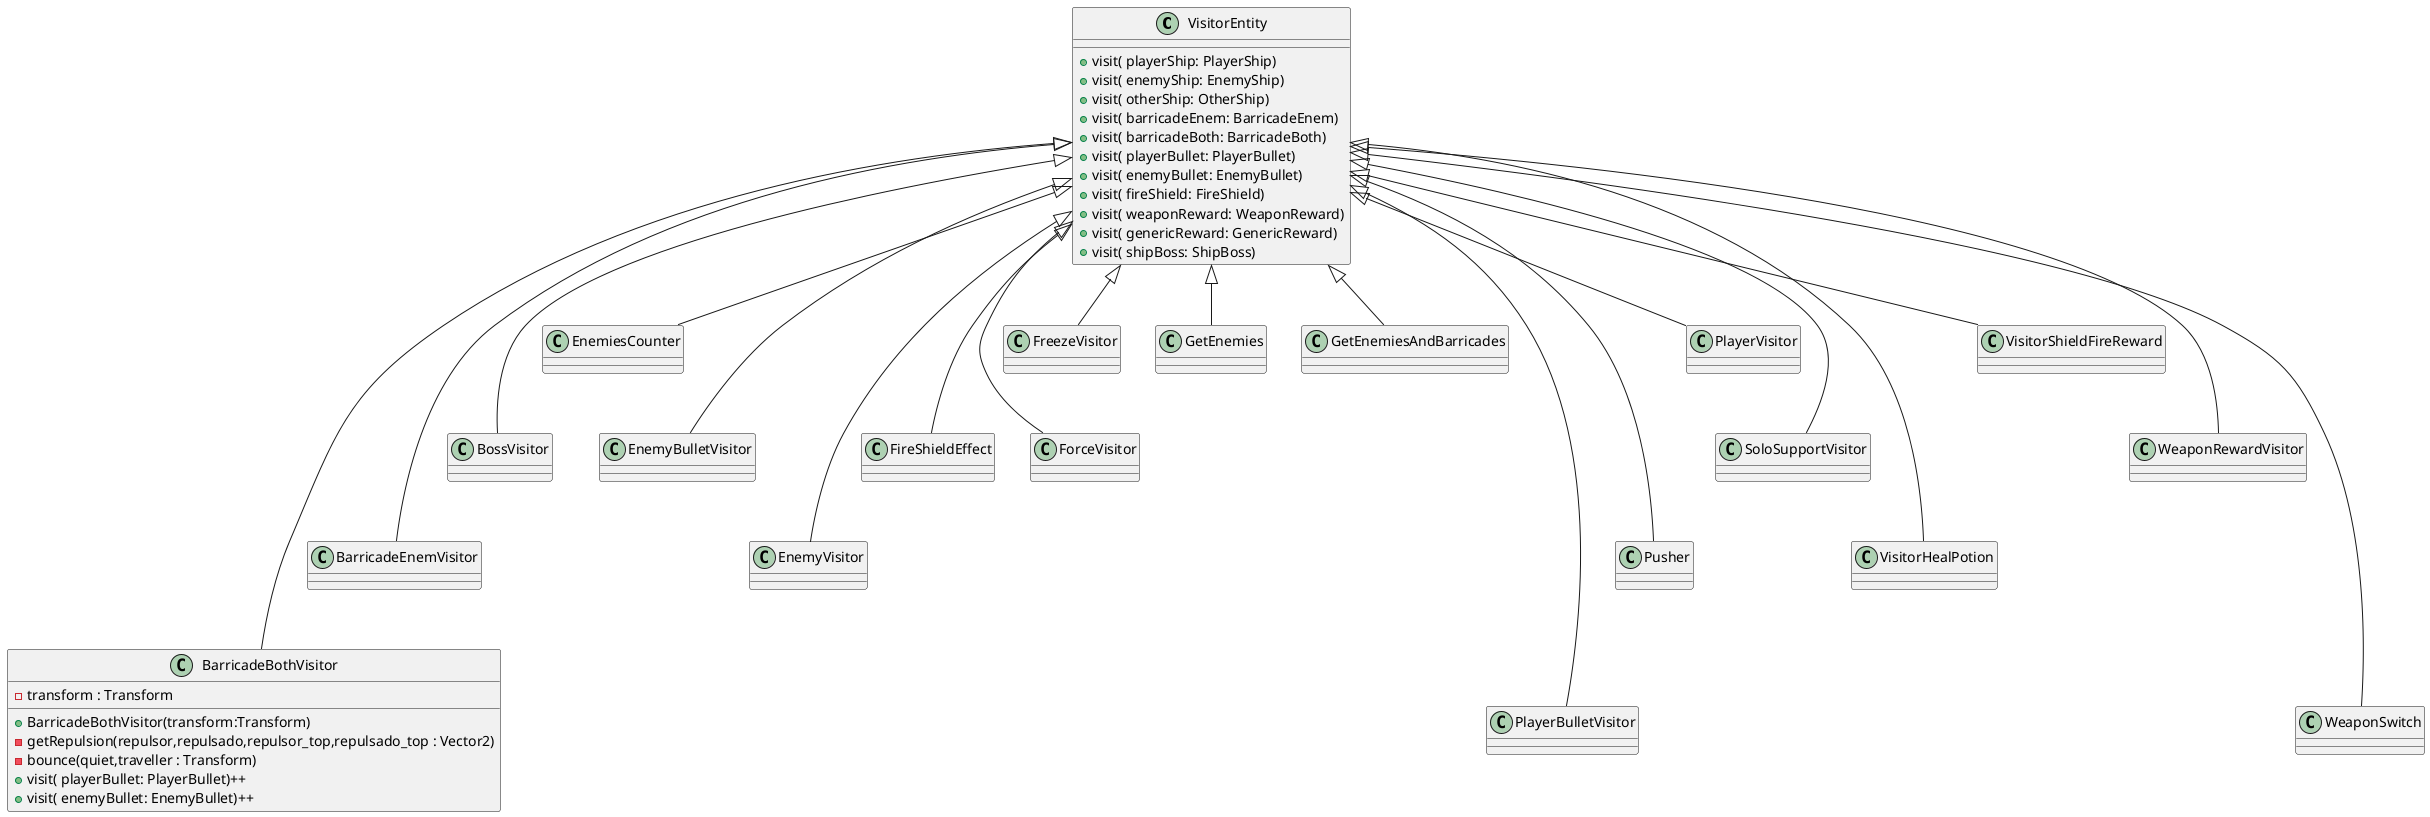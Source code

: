 @startuml

class VisitorEntity{
    +visit( playerShip: PlayerShip)
    +visit( enemyShip: EnemyShip)
    +visit( otherShip: OtherShip)
    +visit( barricadeEnem: BarricadeEnem)
    +visit( barricadeBoth: BarricadeBoth)
    +visit( playerBullet: PlayerBullet)
    +visit( enemyBullet: EnemyBullet)
    +visit( fireShield: FireShield)
    +visit( weaponReward: WeaponReward)
    +visit( genericReward: GenericReward)
    +visit( shipBoss: ShipBoss)
}
VisitorEntity <|----- BarricadeBothVisitor
VisitorEntity <|---- BarricadeEnemVisitor
VisitorEntity <|--- BossVisitor
VisitorEntity <|-- EnemiesCounter
VisitorEntity <|--- EnemyBulletVisitor
VisitorEntity <|---- EnemyVisitor
VisitorEntity <|--- FireShieldEffect
VisitorEntity <|--- ForceVisitor
VisitorEntity <|-- FreezeVisitor
VisitorEntity <|-- GetEnemies
VisitorEntity <|-- GetEnemiesAndBarricades
VisitorEntity <|----- PlayerBulletVisitor
VisitorEntity <|---- Pusher
VisitorEntity <|-- PlayerVisitor
VisitorEntity <|--- SoloSupportVisitor
VisitorEntity <|---- VisitorHealPotion
VisitorEntity <|-- VisitorShieldFireReward
VisitorEntity <|--- WeaponRewardVisitor
VisitorEntity <|----- WeaponSwitch


class BarricadeBothVisitor{
    -transform : Transform
    +BarricadeBothVisitor(transform:Transform)
    -getRepulsion(repulsor,repulsado,repulsor_top,repulsado_top : Vector2)
    - bounce(quiet,traveller : Transform)
    +visit( playerBullet: PlayerBullet)++
    +visit( enemyBullet: EnemyBullet)++
}

@enduml